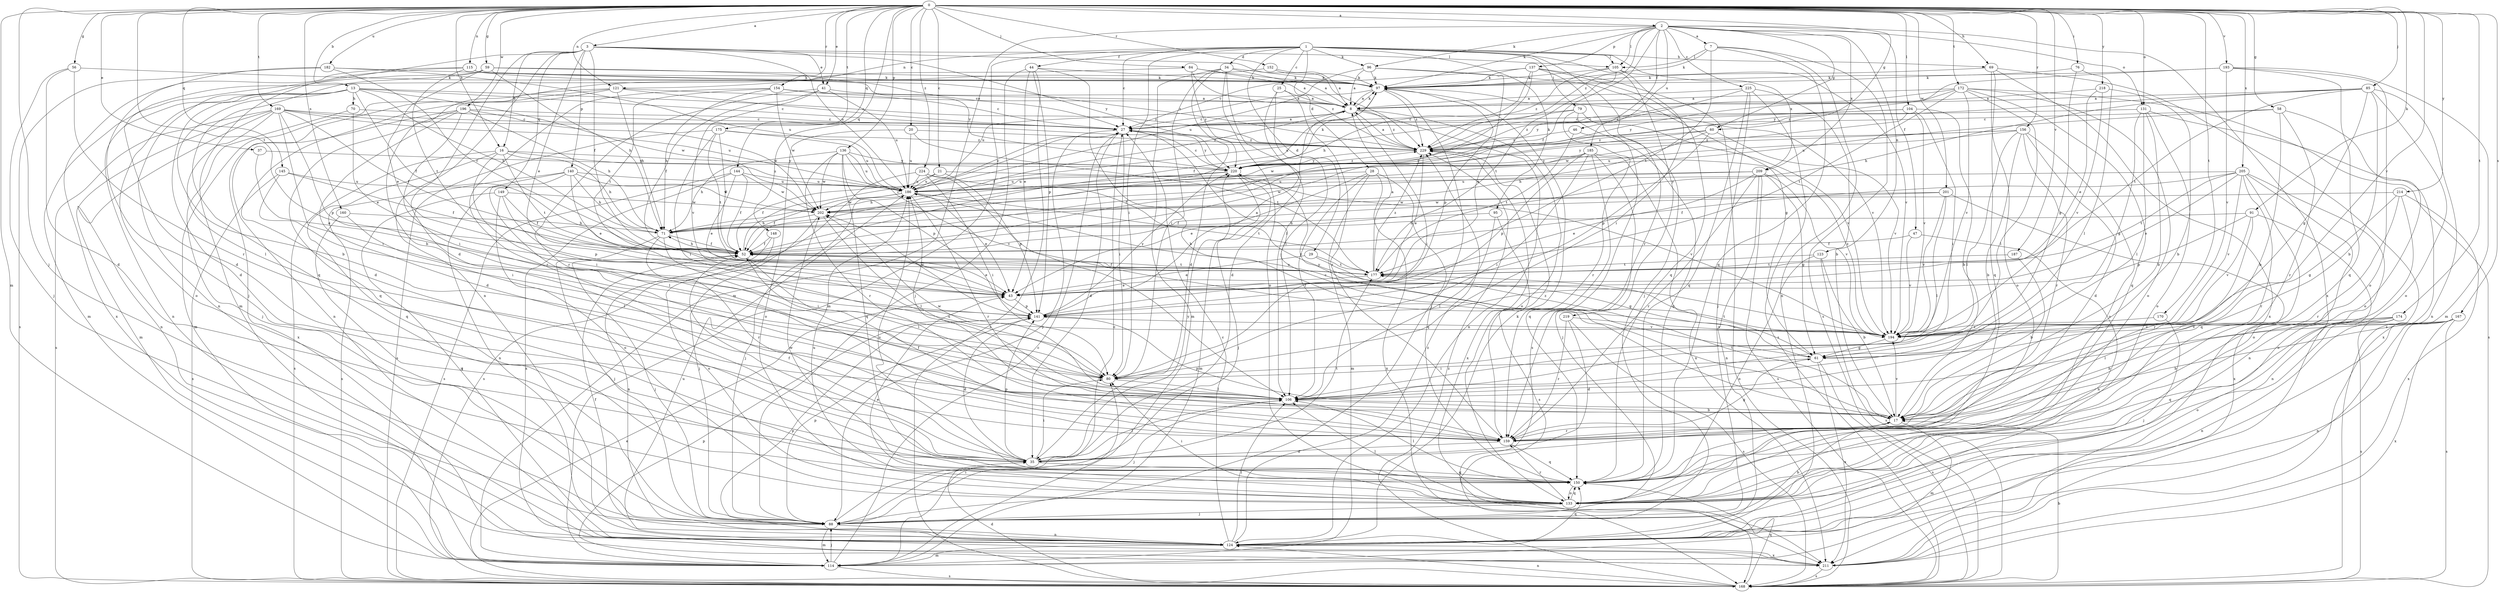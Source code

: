 strict digraph  {
0;
1;
2;
3;
7;
8;
13;
16;
17;
20;
21;
25;
27;
28;
29;
34;
35;
37;
41;
43;
44;
46;
47;
52;
56;
58;
59;
60;
61;
69;
70;
71;
76;
79;
80;
84;
85;
88;
91;
95;
96;
97;
104;
105;
106;
114;
115;
121;
123;
124;
131;
133;
136;
137;
140;
141;
144;
145;
148;
149;
150;
152;
154;
156;
159;
160;
167;
168;
169;
170;
172;
174;
175;
177;
182;
185;
186;
187;
193;
194;
196;
201;
202;
205;
209;
211;
214;
218;
219;
220;
224;
225;
229;
0 -> 2  [label=a];
0 -> 3  [label=a];
0 -> 13  [label=b];
0 -> 16  [label=b];
0 -> 20  [label=c];
0 -> 21  [label=c];
0 -> 37  [label=e];
0 -> 41  [label=e];
0 -> 56  [label=g];
0 -> 58  [label=g];
0 -> 59  [label=g];
0 -> 60  [label=g];
0 -> 69  [label=h];
0 -> 76  [label=i];
0 -> 84  [label=j];
0 -> 85  [label=j];
0 -> 88  [label=j];
0 -> 91  [label=k];
0 -> 104  [label=l];
0 -> 114  [label=m];
0 -> 115  [label=n];
0 -> 121  [label=n];
0 -> 131  [label=o];
0 -> 136  [label=p];
0 -> 144  [label=q];
0 -> 145  [label=q];
0 -> 148  [label=q];
0 -> 152  [label=r];
0 -> 154  [label=r];
0 -> 156  [label=r];
0 -> 160  [label=s];
0 -> 167  [label=s];
0 -> 169  [label=t];
0 -> 170  [label=t];
0 -> 172  [label=t];
0 -> 174  [label=t];
0 -> 175  [label=t];
0 -> 177  [label=t];
0 -> 182  [label=u];
0 -> 187  [label=v];
0 -> 193  [label=v];
0 -> 194  [label=v];
0 -> 196  [label=w];
0 -> 201  [label=w];
0 -> 205  [label=x];
0 -> 214  [label=y];
0 -> 218  [label=y];
0 -> 224  [label=z];
1 -> 25  [label=c];
1 -> 27  [label=c];
1 -> 28  [label=d];
1 -> 29  [label=d];
1 -> 34  [label=d];
1 -> 44  [label=f];
1 -> 69  [label=h];
1 -> 79  [label=i];
1 -> 80  [label=i];
1 -> 95  [label=k];
1 -> 96  [label=k];
1 -> 105  [label=l];
1 -> 114  [label=m];
1 -> 121  [label=n];
1 -> 159  [label=r];
1 -> 209  [label=x];
1 -> 219  [label=y];
2 -> 7  [label=a];
2 -> 46  [label=f];
2 -> 47  [label=f];
2 -> 52  [label=f];
2 -> 60  [label=g];
2 -> 96  [label=k];
2 -> 97  [label=k];
2 -> 105  [label=l];
2 -> 114  [label=m];
2 -> 123  [label=n];
2 -> 131  [label=o];
2 -> 137  [label=p];
2 -> 185  [label=u];
2 -> 209  [label=x];
2 -> 211  [label=x];
2 -> 225  [label=z];
2 -> 229  [label=z];
3 -> 16  [label=b];
3 -> 35  [label=d];
3 -> 41  [label=e];
3 -> 43  [label=e];
3 -> 52  [label=f];
3 -> 105  [label=l];
3 -> 114  [label=m];
3 -> 124  [label=n];
3 -> 140  [label=p];
3 -> 149  [label=q];
3 -> 186  [label=u];
3 -> 220  [label=y];
3 -> 229  [label=z];
7 -> 97  [label=k];
7 -> 105  [label=l];
7 -> 124  [label=n];
7 -> 150  [label=q];
7 -> 168  [label=s];
7 -> 177  [label=t];
8 -> 27  [label=c];
8 -> 52  [label=f];
8 -> 80  [label=i];
8 -> 97  [label=k];
8 -> 124  [label=n];
8 -> 133  [label=o];
8 -> 229  [label=z];
13 -> 17  [label=b];
13 -> 27  [label=c];
13 -> 35  [label=d];
13 -> 52  [label=f];
13 -> 70  [label=h];
13 -> 71  [label=h];
13 -> 124  [label=n];
13 -> 133  [label=o];
13 -> 202  [label=w];
13 -> 229  [label=z];
16 -> 71  [label=h];
16 -> 80  [label=i];
16 -> 150  [label=q];
16 -> 168  [label=s];
16 -> 177  [label=t];
16 -> 186  [label=u];
16 -> 220  [label=y];
17 -> 27  [label=c];
17 -> 114  [label=m];
17 -> 141  [label=p];
17 -> 159  [label=r];
17 -> 177  [label=t];
17 -> 194  [label=v];
20 -> 133  [label=o];
20 -> 177  [label=t];
20 -> 186  [label=u];
20 -> 229  [label=z];
21 -> 52  [label=f];
21 -> 106  [label=l];
21 -> 186  [label=u];
21 -> 194  [label=v];
25 -> 8  [label=a];
25 -> 35  [label=d];
25 -> 106  [label=l];
25 -> 159  [label=r];
27 -> 8  [label=a];
27 -> 35  [label=d];
27 -> 80  [label=i];
27 -> 88  [label=j];
27 -> 220  [label=y];
27 -> 229  [label=z];
28 -> 43  [label=e];
28 -> 106  [label=l];
28 -> 114  [label=m];
28 -> 150  [label=q];
28 -> 186  [label=u];
28 -> 211  [label=x];
29 -> 43  [label=e];
29 -> 61  [label=g];
29 -> 177  [label=t];
34 -> 8  [label=a];
34 -> 35  [label=d];
34 -> 80  [label=i];
34 -> 97  [label=k];
34 -> 106  [label=l];
34 -> 114  [label=m];
34 -> 133  [label=o];
35 -> 52  [label=f];
35 -> 80  [label=i];
35 -> 106  [label=l];
35 -> 141  [label=p];
35 -> 150  [label=q];
35 -> 177  [label=t];
35 -> 220  [label=y];
37 -> 43  [label=e];
37 -> 220  [label=y];
41 -> 8  [label=a];
41 -> 52  [label=f];
41 -> 159  [label=r];
41 -> 186  [label=u];
41 -> 194  [label=v];
43 -> 141  [label=p];
44 -> 17  [label=b];
44 -> 43  [label=e];
44 -> 88  [label=j];
44 -> 97  [label=k];
44 -> 141  [label=p];
44 -> 168  [label=s];
46 -> 150  [label=q];
46 -> 177  [label=t];
46 -> 229  [label=z];
47 -> 52  [label=f];
47 -> 124  [label=n];
47 -> 194  [label=v];
52 -> 27  [label=c];
52 -> 43  [label=e];
52 -> 71  [label=h];
52 -> 88  [label=j];
52 -> 106  [label=l];
52 -> 177  [label=t];
56 -> 35  [label=d];
56 -> 88  [label=j];
56 -> 97  [label=k];
56 -> 159  [label=r];
58 -> 17  [label=b];
58 -> 27  [label=c];
58 -> 133  [label=o];
58 -> 159  [label=r];
58 -> 186  [label=u];
59 -> 27  [label=c];
59 -> 43  [label=e];
59 -> 71  [label=h];
59 -> 97  [label=k];
59 -> 124  [label=n];
59 -> 150  [label=q];
60 -> 71  [label=h];
60 -> 141  [label=p];
60 -> 194  [label=v];
60 -> 202  [label=w];
60 -> 229  [label=z];
61 -> 80  [label=i];
61 -> 168  [label=s];
61 -> 177  [label=t];
61 -> 211  [label=x];
61 -> 220  [label=y];
69 -> 97  [label=k];
69 -> 133  [label=o];
69 -> 150  [label=q];
69 -> 168  [label=s];
69 -> 211  [label=x];
70 -> 27  [label=c];
70 -> 43  [label=e];
70 -> 88  [label=j];
71 -> 52  [label=f];
71 -> 80  [label=i];
71 -> 88  [label=j];
71 -> 159  [label=r];
76 -> 61  [label=g];
76 -> 97  [label=k];
76 -> 106  [label=l];
79 -> 27  [label=c];
79 -> 159  [label=r];
79 -> 168  [label=s];
79 -> 186  [label=u];
79 -> 194  [label=v];
80 -> 106  [label=l];
84 -> 8  [label=a];
84 -> 97  [label=k];
84 -> 114  [label=m];
84 -> 220  [label=y];
84 -> 229  [label=z];
85 -> 8  [label=a];
85 -> 17  [label=b];
85 -> 61  [label=g];
85 -> 71  [label=h];
85 -> 124  [label=n];
85 -> 133  [label=o];
85 -> 177  [label=t];
85 -> 229  [label=z];
88 -> 17  [label=b];
88 -> 27  [label=c];
88 -> 114  [label=m];
88 -> 124  [label=n];
88 -> 141  [label=p];
91 -> 71  [label=h];
91 -> 124  [label=n];
91 -> 141  [label=p];
91 -> 159  [label=r];
91 -> 194  [label=v];
95 -> 71  [label=h];
95 -> 106  [label=l];
95 -> 168  [label=s];
96 -> 8  [label=a];
96 -> 43  [label=e];
96 -> 61  [label=g];
96 -> 97  [label=k];
96 -> 186  [label=u];
97 -> 8  [label=a];
97 -> 52  [label=f];
97 -> 88  [label=j];
97 -> 141  [label=p];
97 -> 186  [label=u];
97 -> 194  [label=v];
97 -> 229  [label=z];
104 -> 17  [label=b];
104 -> 27  [label=c];
104 -> 80  [label=i];
104 -> 194  [label=v];
104 -> 202  [label=w];
104 -> 229  [label=z];
105 -> 80  [label=i];
105 -> 97  [label=k];
105 -> 177  [label=t];
105 -> 194  [label=v];
105 -> 229  [label=z];
106 -> 17  [label=b];
106 -> 88  [label=j];
106 -> 202  [label=w];
114 -> 27  [label=c];
114 -> 80  [label=i];
114 -> 88  [label=j];
114 -> 141  [label=p];
114 -> 168  [label=s];
115 -> 35  [label=d];
115 -> 97  [label=k];
115 -> 177  [label=t];
115 -> 211  [label=x];
115 -> 220  [label=y];
115 -> 229  [label=z];
121 -> 8  [label=a];
121 -> 27  [label=c];
121 -> 35  [label=d];
121 -> 71  [label=h];
121 -> 114  [label=m];
121 -> 124  [label=n];
123 -> 17  [label=b];
123 -> 133  [label=o];
123 -> 168  [label=s];
123 -> 177  [label=t];
124 -> 27  [label=c];
124 -> 52  [label=f];
124 -> 97  [label=k];
124 -> 106  [label=l];
124 -> 114  [label=m];
124 -> 141  [label=p];
124 -> 150  [label=q];
124 -> 211  [label=x];
124 -> 229  [label=z];
131 -> 17  [label=b];
131 -> 27  [label=c];
131 -> 61  [label=g];
131 -> 106  [label=l];
131 -> 133  [label=o];
131 -> 211  [label=x];
133 -> 43  [label=e];
133 -> 80  [label=i];
133 -> 88  [label=j];
133 -> 106  [label=l];
133 -> 150  [label=q];
133 -> 159  [label=r];
133 -> 186  [label=u];
136 -> 71  [label=h];
136 -> 141  [label=p];
136 -> 150  [label=q];
136 -> 159  [label=r];
136 -> 186  [label=u];
136 -> 194  [label=v];
136 -> 202  [label=w];
136 -> 220  [label=y];
137 -> 27  [label=c];
137 -> 52  [label=f];
137 -> 71  [label=h];
137 -> 88  [label=j];
137 -> 97  [label=k];
137 -> 150  [label=q];
137 -> 168  [label=s];
140 -> 43  [label=e];
140 -> 71  [label=h];
140 -> 106  [label=l];
140 -> 124  [label=n];
140 -> 168  [label=s];
140 -> 186  [label=u];
140 -> 202  [label=w];
141 -> 8  [label=a];
141 -> 35  [label=d];
141 -> 194  [label=v];
141 -> 202  [label=w];
141 -> 220  [label=y];
144 -> 43  [label=e];
144 -> 52  [label=f];
144 -> 168  [label=s];
144 -> 186  [label=u];
144 -> 202  [label=w];
144 -> 211  [label=x];
145 -> 52  [label=f];
145 -> 80  [label=i];
145 -> 168  [label=s];
145 -> 186  [label=u];
148 -> 52  [label=f];
148 -> 124  [label=n];
148 -> 133  [label=o];
149 -> 52  [label=f];
149 -> 124  [label=n];
149 -> 133  [label=o];
149 -> 141  [label=p];
149 -> 202  [label=w];
150 -> 106  [label=l];
150 -> 133  [label=o];
150 -> 186  [label=u];
150 -> 202  [label=w];
152 -> 8  [label=a];
152 -> 17  [label=b];
152 -> 97  [label=k];
154 -> 8  [label=a];
154 -> 27  [label=c];
154 -> 71  [label=h];
154 -> 159  [label=r];
154 -> 177  [label=t];
154 -> 202  [label=w];
156 -> 17  [label=b];
156 -> 35  [label=d];
156 -> 106  [label=l];
156 -> 133  [label=o];
156 -> 159  [label=r];
156 -> 186  [label=u];
156 -> 220  [label=y];
156 -> 229  [label=z];
159 -> 35  [label=d];
159 -> 52  [label=f];
159 -> 61  [label=g];
159 -> 150  [label=q];
159 -> 186  [label=u];
159 -> 229  [label=z];
160 -> 71  [label=h];
160 -> 88  [label=j];
160 -> 106  [label=l];
167 -> 17  [label=b];
167 -> 106  [label=l];
167 -> 124  [label=n];
167 -> 168  [label=s];
167 -> 194  [label=v];
167 -> 211  [label=x];
168 -> 17  [label=b];
168 -> 35  [label=d];
168 -> 43  [label=e];
168 -> 124  [label=n];
168 -> 150  [label=q];
168 -> 229  [label=z];
169 -> 27  [label=c];
169 -> 52  [label=f];
169 -> 80  [label=i];
169 -> 106  [label=l];
169 -> 114  [label=m];
169 -> 124  [label=n];
169 -> 141  [label=p];
169 -> 168  [label=s];
169 -> 186  [label=u];
169 -> 229  [label=z];
170 -> 88  [label=j];
170 -> 194  [label=v];
172 -> 8  [label=a];
172 -> 106  [label=l];
172 -> 133  [label=o];
172 -> 150  [label=q];
172 -> 168  [label=s];
172 -> 177  [label=t];
172 -> 194  [label=v];
172 -> 220  [label=y];
172 -> 229  [label=z];
174 -> 17  [label=b];
174 -> 124  [label=n];
174 -> 133  [label=o];
174 -> 150  [label=q];
174 -> 168  [label=s];
174 -> 194  [label=v];
175 -> 52  [label=f];
175 -> 80  [label=i];
175 -> 168  [label=s];
175 -> 177  [label=t];
175 -> 186  [label=u];
175 -> 229  [label=z];
177 -> 8  [label=a];
177 -> 43  [label=e];
177 -> 52  [label=f];
177 -> 229  [label=z];
182 -> 52  [label=f];
182 -> 88  [label=j];
182 -> 97  [label=k];
182 -> 168  [label=s];
182 -> 186  [label=u];
185 -> 52  [label=f];
185 -> 80  [label=i];
185 -> 88  [label=j];
185 -> 141  [label=p];
185 -> 150  [label=q];
185 -> 211  [label=x];
185 -> 220  [label=y];
186 -> 27  [label=c];
186 -> 43  [label=e];
186 -> 52  [label=f];
186 -> 88  [label=j];
186 -> 159  [label=r];
186 -> 177  [label=t];
186 -> 202  [label=w];
187 -> 17  [label=b];
187 -> 177  [label=t];
193 -> 97  [label=k];
193 -> 114  [label=m];
193 -> 133  [label=o];
193 -> 150  [label=q];
193 -> 194  [label=v];
193 -> 220  [label=y];
194 -> 61  [label=g];
194 -> 186  [label=u];
194 -> 229  [label=z];
196 -> 27  [label=c];
196 -> 35  [label=d];
196 -> 71  [label=h];
196 -> 80  [label=i];
196 -> 150  [label=q];
196 -> 202  [label=w];
196 -> 211  [label=x];
201 -> 52  [label=f];
201 -> 106  [label=l];
201 -> 194  [label=v];
201 -> 202  [label=w];
201 -> 211  [label=x];
202 -> 71  [label=h];
202 -> 88  [label=j];
202 -> 106  [label=l];
205 -> 43  [label=e];
205 -> 52  [label=f];
205 -> 124  [label=n];
205 -> 133  [label=o];
205 -> 150  [label=q];
205 -> 159  [label=r];
205 -> 177  [label=t];
205 -> 186  [label=u];
205 -> 194  [label=v];
209 -> 43  [label=e];
209 -> 61  [label=g];
209 -> 124  [label=n];
209 -> 159  [label=r];
209 -> 168  [label=s];
209 -> 186  [label=u];
209 -> 194  [label=v];
209 -> 202  [label=w];
211 -> 168  [label=s];
211 -> 186  [label=u];
214 -> 61  [label=g];
214 -> 133  [label=o];
214 -> 159  [label=r];
214 -> 202  [label=w];
214 -> 211  [label=x];
218 -> 8  [label=a];
218 -> 17  [label=b];
218 -> 43  [label=e];
218 -> 194  [label=v];
219 -> 35  [label=d];
219 -> 159  [label=r];
219 -> 168  [label=s];
219 -> 194  [label=v];
220 -> 27  [label=c];
220 -> 71  [label=h];
220 -> 88  [label=j];
220 -> 97  [label=k];
220 -> 114  [label=m];
220 -> 186  [label=u];
220 -> 229  [label=z];
224 -> 80  [label=i];
224 -> 141  [label=p];
224 -> 168  [label=s];
224 -> 186  [label=u];
224 -> 194  [label=v];
225 -> 8  [label=a];
225 -> 17  [label=b];
225 -> 88  [label=j];
225 -> 150  [label=q];
225 -> 168  [label=s];
225 -> 220  [label=y];
229 -> 8  [label=a];
229 -> 43  [label=e];
229 -> 211  [label=x];
229 -> 220  [label=y];
}

